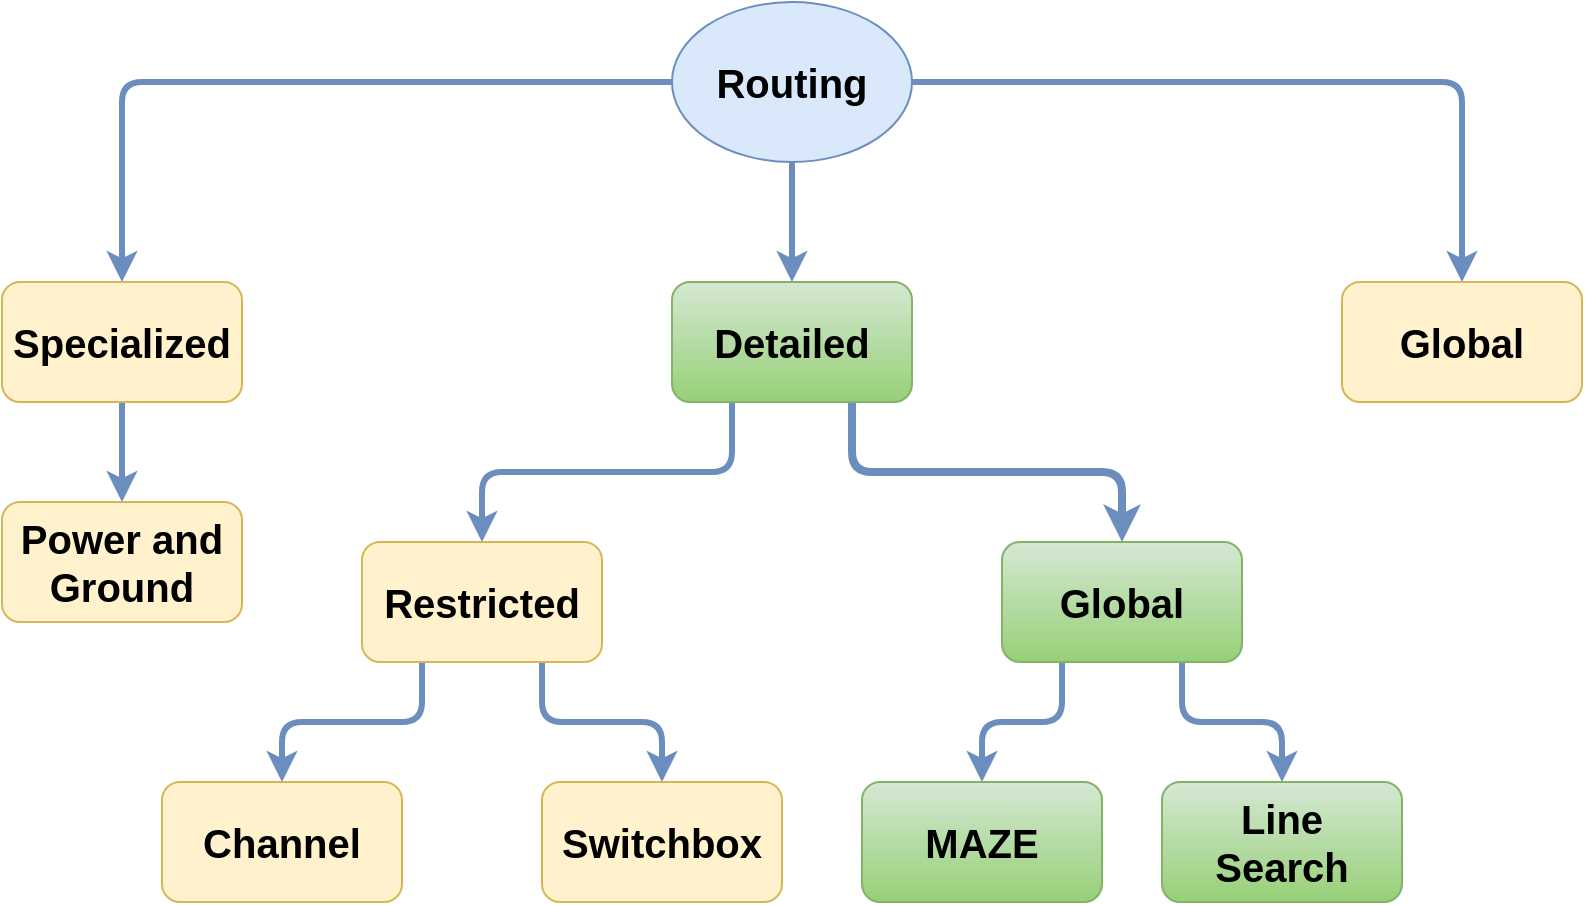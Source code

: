 <mxfile version="13.1.3" type="device"><diagram id="VM_jA4Ag-rzlkmZAtv7d" name="Page-1"><mxGraphModel dx="998" dy="548" grid="1" gridSize="10" guides="1" tooltips="1" connect="1" arrows="1" fold="1" page="1" pageScale="1" pageWidth="850" pageHeight="1100" math="0" shadow="0"><root><mxCell id="0"/><mxCell id="1" parent="0"/><mxCell id="g8--swCjMCX-PfPttHhB-17" value="" style="edgeStyle=orthogonalEdgeStyle;rounded=1;orthogonalLoop=1;jettySize=auto;html=1;fontStyle=1;fontSize=20;fillColor=#dae8fc;strokeColor=#6c8ebf;strokeWidth=3;" parent="1" source="g8--swCjMCX-PfPttHhB-1" target="g8--swCjMCX-PfPttHhB-3" edge="1"><mxGeometry relative="1" as="geometry"/></mxCell><mxCell id="g8--swCjMCX-PfPttHhB-18" style="edgeStyle=orthogonalEdgeStyle;rounded=1;orthogonalLoop=1;jettySize=auto;html=1;entryX=0.5;entryY=0;entryDx=0;entryDy=0;fontStyle=1;fontSize=20;fillColor=#dae8fc;strokeColor=#6c8ebf;strokeWidth=3;" parent="1" source="g8--swCjMCX-PfPttHhB-1" target="g8--swCjMCX-PfPttHhB-2" edge="1"><mxGeometry relative="1" as="geometry"/></mxCell><mxCell id="g8--swCjMCX-PfPttHhB-19" style="edgeStyle=orthogonalEdgeStyle;rounded=1;orthogonalLoop=1;jettySize=auto;html=1;entryX=0.5;entryY=0;entryDx=0;entryDy=0;fontStyle=1;fontSize=20;fillColor=#dae8fc;strokeColor=#6c8ebf;strokeWidth=3;" parent="1" source="g8--swCjMCX-PfPttHhB-1" target="g8--swCjMCX-PfPttHhB-4" edge="1"><mxGeometry relative="1" as="geometry"><Array as="points"><mxPoint x="760" y="370"/><mxPoint x="760" y="470"/></Array></mxGeometry></mxCell><mxCell id="g8--swCjMCX-PfPttHhB-1" value="Routing" style="ellipse;whiteSpace=wrap;html=1;fontStyle=1;fontSize=20;fillColor=#dae8fc;strokeColor=#6c8ebf;" parent="1" vertex="1"><mxGeometry x="365" y="330" width="120" height="80" as="geometry"/></mxCell><mxCell id="g8--swCjMCX-PfPttHhB-11" value="" style="edgeStyle=orthogonalEdgeStyle;rounded=1;orthogonalLoop=1;jettySize=auto;html=1;fontStyle=1;fontSize=20;fillColor=#dae8fc;strokeColor=#6c8ebf;strokeWidth=3;" parent="1" source="g8--swCjMCX-PfPttHhB-2" target="g8--swCjMCX-PfPttHhB-5" edge="1"><mxGeometry relative="1" as="geometry"/></mxCell><mxCell id="g8--swCjMCX-PfPttHhB-2" value="Specialized" style="rounded=1;whiteSpace=wrap;html=1;fontStyle=1;fontSize=20;fillColor=#fff2cc;strokeColor=#d6b656;" parent="1" vertex="1"><mxGeometry x="30" y="470" width="120" height="60" as="geometry"/></mxCell><mxCell id="g8--swCjMCX-PfPttHhB-12" style="edgeStyle=orthogonalEdgeStyle;rounded=1;orthogonalLoop=1;jettySize=auto;html=1;exitX=0.25;exitY=1;exitDx=0;exitDy=0;entryX=0.5;entryY=0;entryDx=0;entryDy=0;fontStyle=1;fontSize=20;fillColor=#dae8fc;strokeColor=#6c8ebf;strokeWidth=3;" parent="1" source="g8--swCjMCX-PfPttHhB-3" target="g8--swCjMCX-PfPttHhB-6" edge="1"><mxGeometry relative="1" as="geometry"/></mxCell><mxCell id="0Yj_edYpY4hAlKGnrybY-1" style="edgeStyle=orthogonalEdgeStyle;rounded=1;orthogonalLoop=1;jettySize=auto;html=1;exitX=0.75;exitY=1;exitDx=0;exitDy=0;entryX=0.5;entryY=0;entryDx=0;entryDy=0;strokeWidth=4;fillColor=#dae8fc;strokeColor=#6c8ebf;" edge="1" parent="1" source="g8--swCjMCX-PfPttHhB-3" target="g8--swCjMCX-PfPttHhB-7"><mxGeometry relative="1" as="geometry"/></mxCell><mxCell id="g8--swCjMCX-PfPttHhB-3" value="Detailed" style="rounded=1;whiteSpace=wrap;html=1;fontStyle=1;fontSize=20;fillColor=#d5e8d4;strokeColor=#82b366;gradientColor=#97d077;" parent="1" vertex="1"><mxGeometry x="365" y="470" width="120" height="60" as="geometry"/></mxCell><mxCell id="g8--swCjMCX-PfPttHhB-4" value="Global" style="rounded=1;whiteSpace=wrap;html=1;fontStyle=1;fontSize=20;fillColor=#fff2cc;strokeColor=#d6b656;" parent="1" vertex="1"><mxGeometry x="700" y="470" width="120" height="60" as="geometry"/></mxCell><mxCell id="g8--swCjMCX-PfPttHhB-5" value="Power and&lt;br style=&quot;font-size: 20px;&quot;&gt;Ground" style="rounded=1;whiteSpace=wrap;html=1;fontStyle=1;fontSize=20;fillColor=#fff2cc;strokeColor=#d6b656;" parent="1" vertex="1"><mxGeometry x="30" y="580" width="120" height="60" as="geometry"/></mxCell><mxCell id="g8--swCjMCX-PfPttHhB-15" style="edgeStyle=orthogonalEdgeStyle;rounded=1;orthogonalLoop=1;jettySize=auto;html=1;exitX=0.75;exitY=1;exitDx=0;exitDy=0;entryX=0.5;entryY=0;entryDx=0;entryDy=0;fontStyle=1;fontSize=20;fillColor=#dae8fc;strokeColor=#6c8ebf;strokeWidth=3;" parent="1" source="g8--swCjMCX-PfPttHhB-6" target="g8--swCjMCX-PfPttHhB-9" edge="1"><mxGeometry relative="1" as="geometry"/></mxCell><mxCell id="0Yj_edYpY4hAlKGnrybY-7" style="edgeStyle=orthogonalEdgeStyle;rounded=1;orthogonalLoop=1;jettySize=auto;html=1;exitX=0.25;exitY=1;exitDx=0;exitDy=0;entryX=0.5;entryY=0;entryDx=0;entryDy=0;strokeWidth=3;fillColor=#dae8fc;strokeColor=#6c8ebf;" edge="1" parent="1" source="g8--swCjMCX-PfPttHhB-6" target="g8--swCjMCX-PfPttHhB-8"><mxGeometry relative="1" as="geometry"/></mxCell><mxCell id="g8--swCjMCX-PfPttHhB-6" value="Restricted" style="rounded=1;whiteSpace=wrap;html=1;fontStyle=1;fontSize=20;fillColor=#fff2cc;strokeColor=#d6b656;" parent="1" vertex="1"><mxGeometry x="210" y="600" width="120" height="60" as="geometry"/></mxCell><mxCell id="0Yj_edYpY4hAlKGnrybY-5" style="edgeStyle=orthogonalEdgeStyle;rounded=1;orthogonalLoop=1;jettySize=auto;html=1;exitX=0.25;exitY=1;exitDx=0;exitDy=0;entryX=0.5;entryY=0;entryDx=0;entryDy=0;strokeWidth=3;fillColor=#dae8fc;strokeColor=#6c8ebf;" edge="1" parent="1" source="g8--swCjMCX-PfPttHhB-7" target="g8--swCjMCX-PfPttHhB-10"><mxGeometry relative="1" as="geometry"/></mxCell><mxCell id="0Yj_edYpY4hAlKGnrybY-6" style="edgeStyle=orthogonalEdgeStyle;rounded=1;orthogonalLoop=1;jettySize=auto;html=1;exitX=0.75;exitY=1;exitDx=0;exitDy=0;entryX=0.5;entryY=0;entryDx=0;entryDy=0;strokeWidth=3;fillColor=#dae8fc;strokeColor=#6c8ebf;" edge="1" parent="1" source="g8--swCjMCX-PfPttHhB-7" target="0Yj_edYpY4hAlKGnrybY-2"><mxGeometry relative="1" as="geometry"/></mxCell><mxCell id="g8--swCjMCX-PfPttHhB-7" value="Global" style="rounded=1;whiteSpace=wrap;html=1;fontStyle=1;fontSize=20;fillColor=#d5e8d4;strokeColor=#82b366;gradientColor=#97d077;" parent="1" vertex="1"><mxGeometry x="530" y="600" width="120" height="60" as="geometry"/></mxCell><mxCell id="g8--swCjMCX-PfPttHhB-8" value="Channel" style="rounded=1;whiteSpace=wrap;html=1;fontStyle=1;fontSize=20;fillColor=#fff2cc;strokeColor=#d6b656;" parent="1" vertex="1"><mxGeometry x="110" y="720" width="120" height="60" as="geometry"/></mxCell><mxCell id="g8--swCjMCX-PfPttHhB-9" value="Switchbox" style="rounded=1;whiteSpace=wrap;html=1;fontStyle=1;fontSize=20;fillColor=#fff2cc;strokeColor=#d6b656;" parent="1" vertex="1"><mxGeometry x="300" y="720" width="120" height="60" as="geometry"/></mxCell><mxCell id="g8--swCjMCX-PfPttHhB-10" value="MAZE" style="rounded=1;whiteSpace=wrap;html=1;fontStyle=1;fontSize=20;fillColor=#d5e8d4;strokeColor=#82b366;gradientColor=#97d077;" parent="1" vertex="1"><mxGeometry x="460" y="720" width="120" height="60" as="geometry"/></mxCell><mxCell id="0Yj_edYpY4hAlKGnrybY-2" value="Line&lt;br&gt;Search" style="rounded=1;whiteSpace=wrap;html=1;fontStyle=1;fontSize=20;fillColor=#d5e8d4;strokeColor=#82b366;gradientColor=#97d077;" vertex="1" parent="1"><mxGeometry x="610" y="720" width="120" height="60" as="geometry"/></mxCell></root></mxGraphModel></diagram></mxfile>